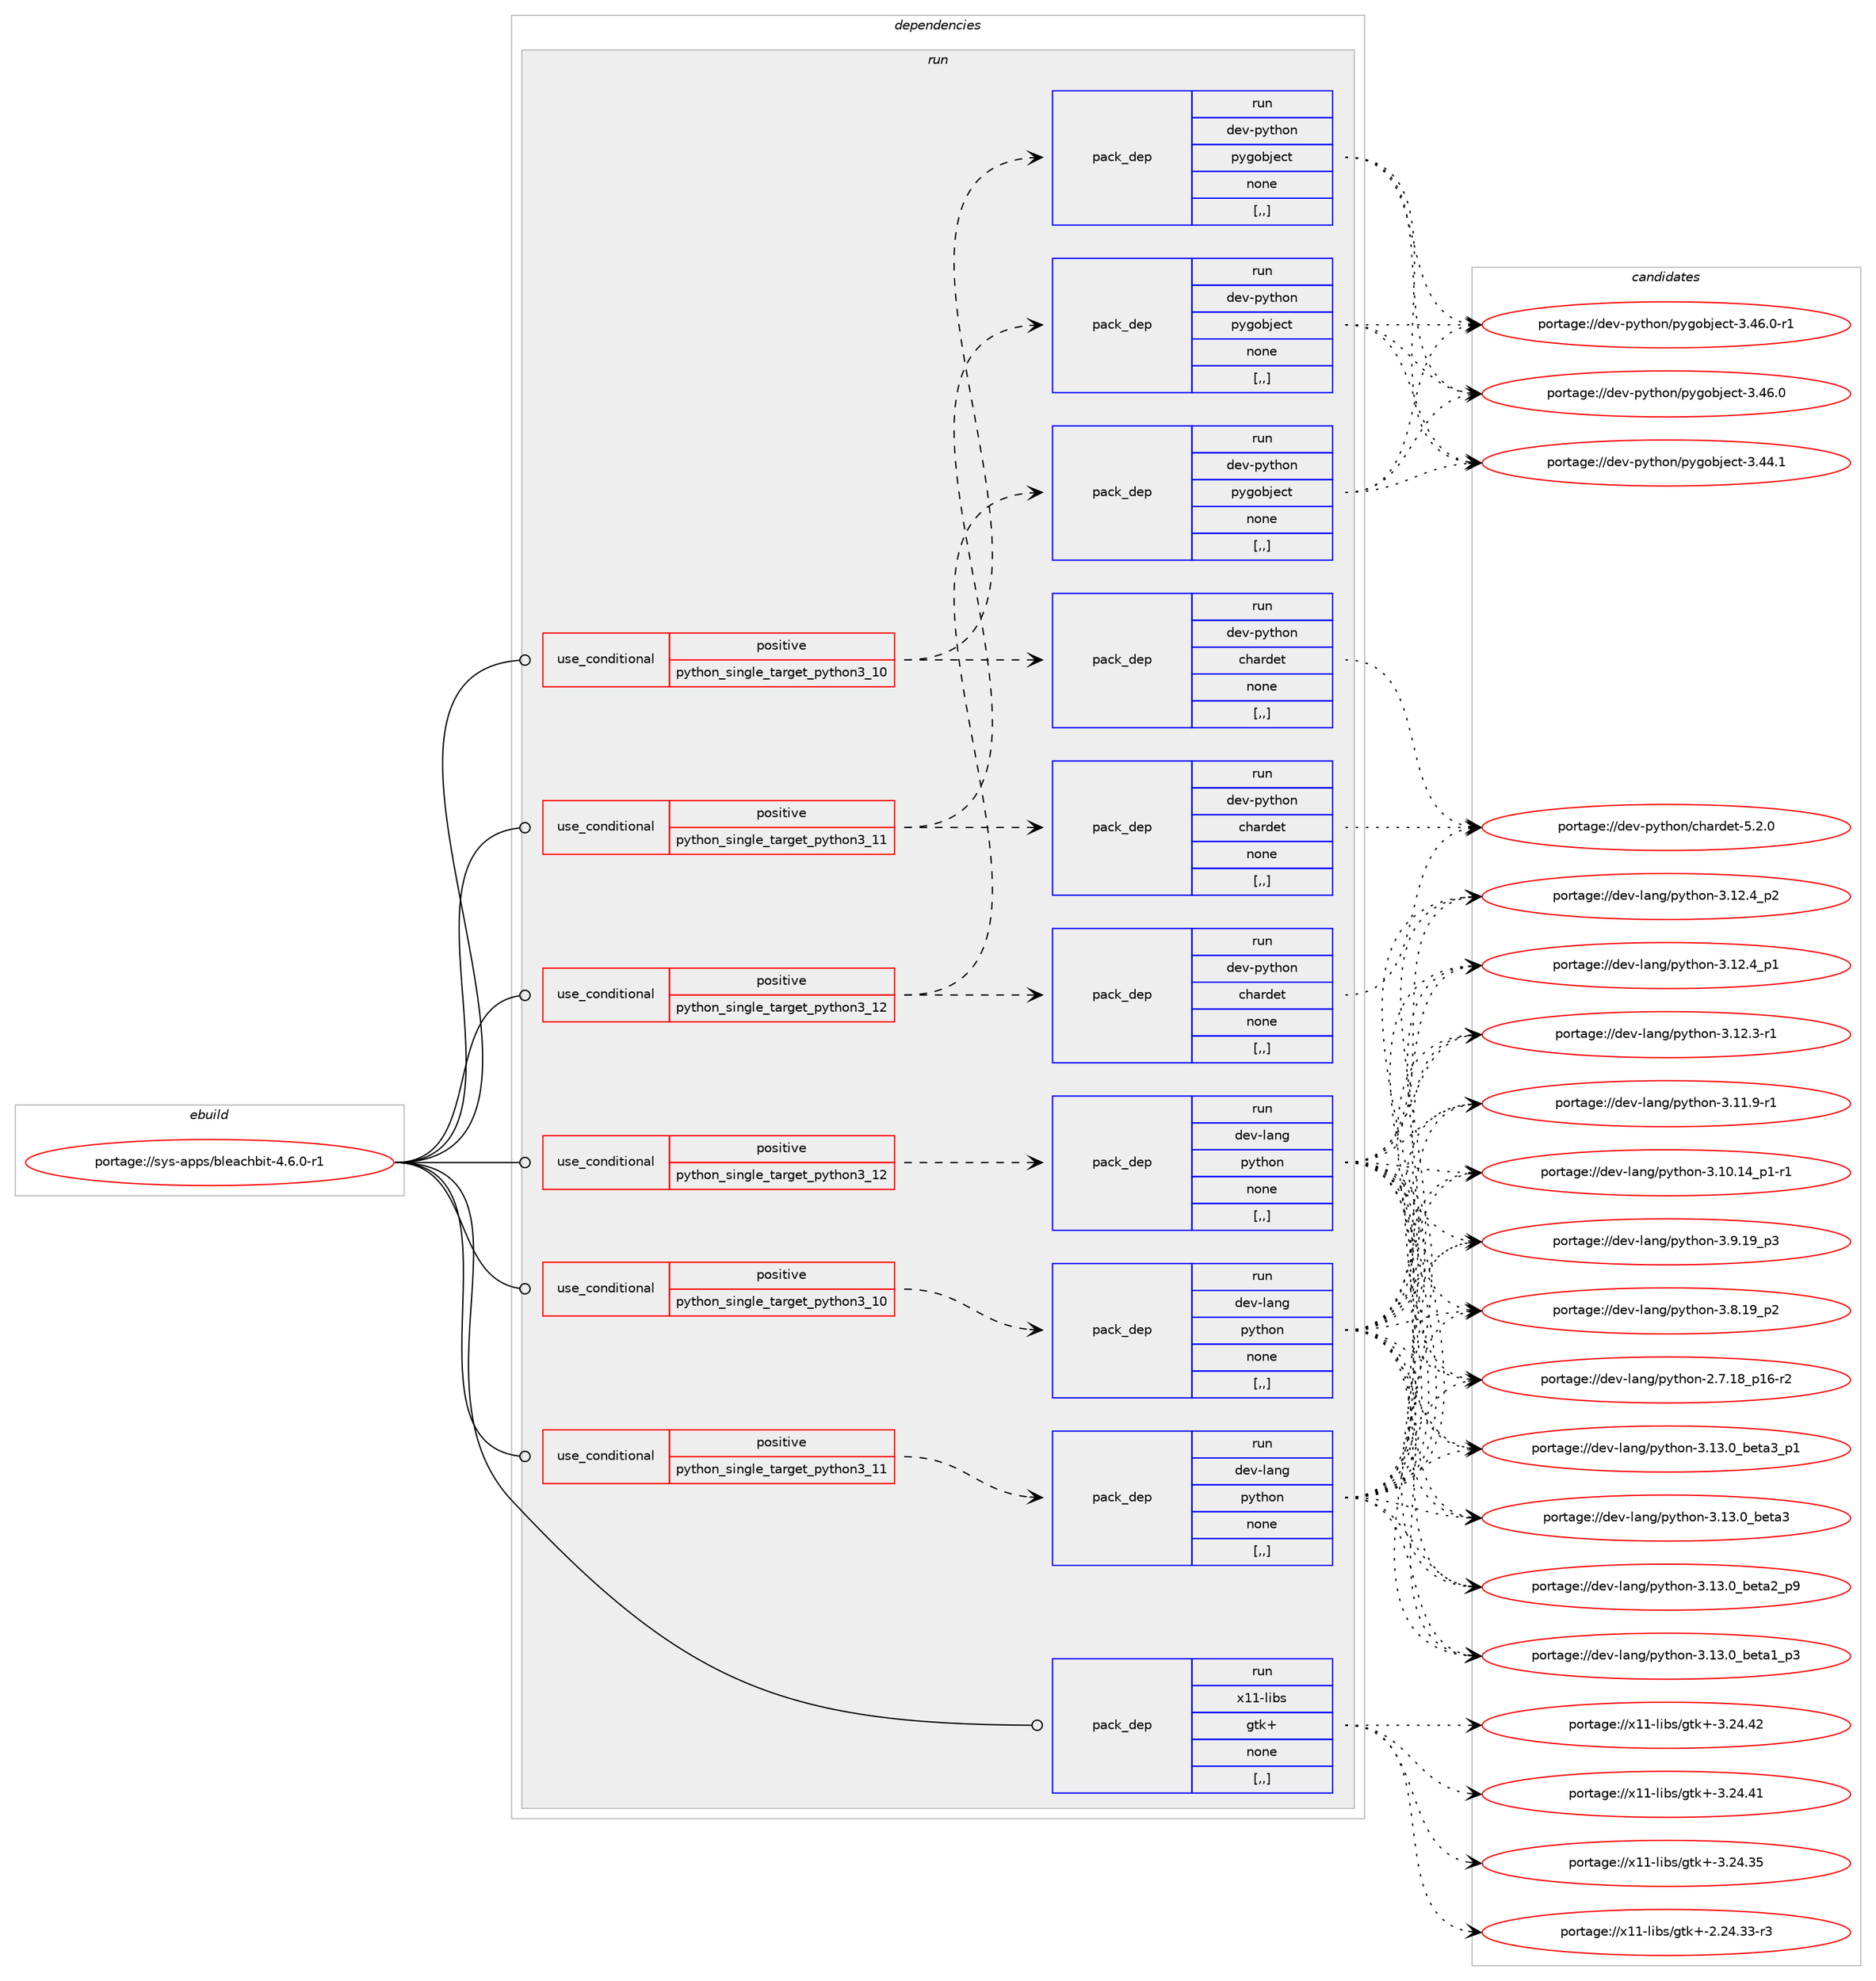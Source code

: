 digraph prolog {

# *************
# Graph options
# *************

newrank=true;
concentrate=true;
compound=true;
graph [rankdir=LR,fontname=Helvetica,fontsize=10,ranksep=1.5];#, ranksep=2.5, nodesep=0.2];
edge  [arrowhead=vee];
node  [fontname=Helvetica,fontsize=10];

# **********
# The ebuild
# **********

subgraph cluster_leftcol {
color=gray;
rank=same;
label=<<i>ebuild</i>>;
id [label="portage://sys-apps/bleachbit-4.6.0-r1", color=red, width=4, href="../sys-apps/bleachbit-4.6.0-r1.svg"];
}

# ****************
# The dependencies
# ****************

subgraph cluster_midcol {
color=gray;
label=<<i>dependencies</i>>;
subgraph cluster_compile {
fillcolor="#eeeeee";
style=filled;
label=<<i>compile</i>>;
}
subgraph cluster_compileandrun {
fillcolor="#eeeeee";
style=filled;
label=<<i>compile and run</i>>;
}
subgraph cluster_run {
fillcolor="#eeeeee";
style=filled;
label=<<i>run</i>>;
subgraph cond109715 {
dependency415622 [label=<<TABLE BORDER="0" CELLBORDER="1" CELLSPACING="0" CELLPADDING="4"><TR><TD ROWSPAN="3" CELLPADDING="10">use_conditional</TD></TR><TR><TD>positive</TD></TR><TR><TD>python_single_target_python3_10</TD></TR></TABLE>>, shape=none, color=red];
subgraph pack302986 {
dependency415623 [label=<<TABLE BORDER="0" CELLBORDER="1" CELLSPACING="0" CELLPADDING="4" WIDTH="220"><TR><TD ROWSPAN="6" CELLPADDING="30">pack_dep</TD></TR><TR><TD WIDTH="110">run</TD></TR><TR><TD>dev-lang</TD></TR><TR><TD>python</TD></TR><TR><TD>none</TD></TR><TR><TD>[,,]</TD></TR></TABLE>>, shape=none, color=blue];
}
dependency415622:e -> dependency415623:w [weight=20,style="dashed",arrowhead="vee"];
}
id:e -> dependency415622:w [weight=20,style="solid",arrowhead="odot"];
subgraph cond109716 {
dependency415624 [label=<<TABLE BORDER="0" CELLBORDER="1" CELLSPACING="0" CELLPADDING="4"><TR><TD ROWSPAN="3" CELLPADDING="10">use_conditional</TD></TR><TR><TD>positive</TD></TR><TR><TD>python_single_target_python3_10</TD></TR></TABLE>>, shape=none, color=red];
subgraph pack302987 {
dependency415625 [label=<<TABLE BORDER="0" CELLBORDER="1" CELLSPACING="0" CELLPADDING="4" WIDTH="220"><TR><TD ROWSPAN="6" CELLPADDING="30">pack_dep</TD></TR><TR><TD WIDTH="110">run</TD></TR><TR><TD>dev-python</TD></TR><TR><TD>chardet</TD></TR><TR><TD>none</TD></TR><TR><TD>[,,]</TD></TR></TABLE>>, shape=none, color=blue];
}
dependency415624:e -> dependency415625:w [weight=20,style="dashed",arrowhead="vee"];
subgraph pack302988 {
dependency415626 [label=<<TABLE BORDER="0" CELLBORDER="1" CELLSPACING="0" CELLPADDING="4" WIDTH="220"><TR><TD ROWSPAN="6" CELLPADDING="30">pack_dep</TD></TR><TR><TD WIDTH="110">run</TD></TR><TR><TD>dev-python</TD></TR><TR><TD>pygobject</TD></TR><TR><TD>none</TD></TR><TR><TD>[,,]</TD></TR></TABLE>>, shape=none, color=blue];
}
dependency415624:e -> dependency415626:w [weight=20,style="dashed",arrowhead="vee"];
}
id:e -> dependency415624:w [weight=20,style="solid",arrowhead="odot"];
subgraph cond109717 {
dependency415627 [label=<<TABLE BORDER="0" CELLBORDER="1" CELLSPACING="0" CELLPADDING="4"><TR><TD ROWSPAN="3" CELLPADDING="10">use_conditional</TD></TR><TR><TD>positive</TD></TR><TR><TD>python_single_target_python3_11</TD></TR></TABLE>>, shape=none, color=red];
subgraph pack302989 {
dependency415628 [label=<<TABLE BORDER="0" CELLBORDER="1" CELLSPACING="0" CELLPADDING="4" WIDTH="220"><TR><TD ROWSPAN="6" CELLPADDING="30">pack_dep</TD></TR><TR><TD WIDTH="110">run</TD></TR><TR><TD>dev-lang</TD></TR><TR><TD>python</TD></TR><TR><TD>none</TD></TR><TR><TD>[,,]</TD></TR></TABLE>>, shape=none, color=blue];
}
dependency415627:e -> dependency415628:w [weight=20,style="dashed",arrowhead="vee"];
}
id:e -> dependency415627:w [weight=20,style="solid",arrowhead="odot"];
subgraph cond109718 {
dependency415629 [label=<<TABLE BORDER="0" CELLBORDER="1" CELLSPACING="0" CELLPADDING="4"><TR><TD ROWSPAN="3" CELLPADDING="10">use_conditional</TD></TR><TR><TD>positive</TD></TR><TR><TD>python_single_target_python3_11</TD></TR></TABLE>>, shape=none, color=red];
subgraph pack302990 {
dependency415630 [label=<<TABLE BORDER="0" CELLBORDER="1" CELLSPACING="0" CELLPADDING="4" WIDTH="220"><TR><TD ROWSPAN="6" CELLPADDING="30">pack_dep</TD></TR><TR><TD WIDTH="110">run</TD></TR><TR><TD>dev-python</TD></TR><TR><TD>chardet</TD></TR><TR><TD>none</TD></TR><TR><TD>[,,]</TD></TR></TABLE>>, shape=none, color=blue];
}
dependency415629:e -> dependency415630:w [weight=20,style="dashed",arrowhead="vee"];
subgraph pack302991 {
dependency415631 [label=<<TABLE BORDER="0" CELLBORDER="1" CELLSPACING="0" CELLPADDING="4" WIDTH="220"><TR><TD ROWSPAN="6" CELLPADDING="30">pack_dep</TD></TR><TR><TD WIDTH="110">run</TD></TR><TR><TD>dev-python</TD></TR><TR><TD>pygobject</TD></TR><TR><TD>none</TD></TR><TR><TD>[,,]</TD></TR></TABLE>>, shape=none, color=blue];
}
dependency415629:e -> dependency415631:w [weight=20,style="dashed",arrowhead="vee"];
}
id:e -> dependency415629:w [weight=20,style="solid",arrowhead="odot"];
subgraph cond109719 {
dependency415632 [label=<<TABLE BORDER="0" CELLBORDER="1" CELLSPACING="0" CELLPADDING="4"><TR><TD ROWSPAN="3" CELLPADDING="10">use_conditional</TD></TR><TR><TD>positive</TD></TR><TR><TD>python_single_target_python3_12</TD></TR></TABLE>>, shape=none, color=red];
subgraph pack302992 {
dependency415633 [label=<<TABLE BORDER="0" CELLBORDER="1" CELLSPACING="0" CELLPADDING="4" WIDTH="220"><TR><TD ROWSPAN="6" CELLPADDING="30">pack_dep</TD></TR><TR><TD WIDTH="110">run</TD></TR><TR><TD>dev-lang</TD></TR><TR><TD>python</TD></TR><TR><TD>none</TD></TR><TR><TD>[,,]</TD></TR></TABLE>>, shape=none, color=blue];
}
dependency415632:e -> dependency415633:w [weight=20,style="dashed",arrowhead="vee"];
}
id:e -> dependency415632:w [weight=20,style="solid",arrowhead="odot"];
subgraph cond109720 {
dependency415634 [label=<<TABLE BORDER="0" CELLBORDER="1" CELLSPACING="0" CELLPADDING="4"><TR><TD ROWSPAN="3" CELLPADDING="10">use_conditional</TD></TR><TR><TD>positive</TD></TR><TR><TD>python_single_target_python3_12</TD></TR></TABLE>>, shape=none, color=red];
subgraph pack302993 {
dependency415635 [label=<<TABLE BORDER="0" CELLBORDER="1" CELLSPACING="0" CELLPADDING="4" WIDTH="220"><TR><TD ROWSPAN="6" CELLPADDING="30">pack_dep</TD></TR><TR><TD WIDTH="110">run</TD></TR><TR><TD>dev-python</TD></TR><TR><TD>chardet</TD></TR><TR><TD>none</TD></TR><TR><TD>[,,]</TD></TR></TABLE>>, shape=none, color=blue];
}
dependency415634:e -> dependency415635:w [weight=20,style="dashed",arrowhead="vee"];
subgraph pack302994 {
dependency415636 [label=<<TABLE BORDER="0" CELLBORDER="1" CELLSPACING="0" CELLPADDING="4" WIDTH="220"><TR><TD ROWSPAN="6" CELLPADDING="30">pack_dep</TD></TR><TR><TD WIDTH="110">run</TD></TR><TR><TD>dev-python</TD></TR><TR><TD>pygobject</TD></TR><TR><TD>none</TD></TR><TR><TD>[,,]</TD></TR></TABLE>>, shape=none, color=blue];
}
dependency415634:e -> dependency415636:w [weight=20,style="dashed",arrowhead="vee"];
}
id:e -> dependency415634:w [weight=20,style="solid",arrowhead="odot"];
subgraph pack302995 {
dependency415637 [label=<<TABLE BORDER="0" CELLBORDER="1" CELLSPACING="0" CELLPADDING="4" WIDTH="220"><TR><TD ROWSPAN="6" CELLPADDING="30">pack_dep</TD></TR><TR><TD WIDTH="110">run</TD></TR><TR><TD>x11-libs</TD></TR><TR><TD>gtk+</TD></TR><TR><TD>none</TD></TR><TR><TD>[,,]</TD></TR></TABLE>>, shape=none, color=blue];
}
id:e -> dependency415637:w [weight=20,style="solid",arrowhead="odot"];
}
}

# **************
# The candidates
# **************

subgraph cluster_choices {
rank=same;
color=gray;
label=<<i>candidates</i>>;

subgraph choice302986 {
color=black;
nodesep=1;
choice10010111845108971101034711212111610411111045514649514648959810111697519511249 [label="portage://dev-lang/python-3.13.0_beta3_p1", color=red, width=4,href="../dev-lang/python-3.13.0_beta3_p1.svg"];
choice1001011184510897110103471121211161041111104551464951464895981011169751 [label="portage://dev-lang/python-3.13.0_beta3", color=red, width=4,href="../dev-lang/python-3.13.0_beta3.svg"];
choice10010111845108971101034711212111610411111045514649514648959810111697509511257 [label="portage://dev-lang/python-3.13.0_beta2_p9", color=red, width=4,href="../dev-lang/python-3.13.0_beta2_p9.svg"];
choice10010111845108971101034711212111610411111045514649514648959810111697499511251 [label="portage://dev-lang/python-3.13.0_beta1_p3", color=red, width=4,href="../dev-lang/python-3.13.0_beta1_p3.svg"];
choice100101118451089711010347112121116104111110455146495046529511250 [label="portage://dev-lang/python-3.12.4_p2", color=red, width=4,href="../dev-lang/python-3.12.4_p2.svg"];
choice100101118451089711010347112121116104111110455146495046529511249 [label="portage://dev-lang/python-3.12.4_p1", color=red, width=4,href="../dev-lang/python-3.12.4_p1.svg"];
choice100101118451089711010347112121116104111110455146495046514511449 [label="portage://dev-lang/python-3.12.3-r1", color=red, width=4,href="../dev-lang/python-3.12.3-r1.svg"];
choice100101118451089711010347112121116104111110455146494946574511449 [label="portage://dev-lang/python-3.11.9-r1", color=red, width=4,href="../dev-lang/python-3.11.9-r1.svg"];
choice100101118451089711010347112121116104111110455146494846495295112494511449 [label="portage://dev-lang/python-3.10.14_p1-r1", color=red, width=4,href="../dev-lang/python-3.10.14_p1-r1.svg"];
choice100101118451089711010347112121116104111110455146574649579511251 [label="portage://dev-lang/python-3.9.19_p3", color=red, width=4,href="../dev-lang/python-3.9.19_p3.svg"];
choice100101118451089711010347112121116104111110455146564649579511250 [label="portage://dev-lang/python-3.8.19_p2", color=red, width=4,href="../dev-lang/python-3.8.19_p2.svg"];
choice100101118451089711010347112121116104111110455046554649569511249544511450 [label="portage://dev-lang/python-2.7.18_p16-r2", color=red, width=4,href="../dev-lang/python-2.7.18_p16-r2.svg"];
dependency415623:e -> choice10010111845108971101034711212111610411111045514649514648959810111697519511249:w [style=dotted,weight="100"];
dependency415623:e -> choice1001011184510897110103471121211161041111104551464951464895981011169751:w [style=dotted,weight="100"];
dependency415623:e -> choice10010111845108971101034711212111610411111045514649514648959810111697509511257:w [style=dotted,weight="100"];
dependency415623:e -> choice10010111845108971101034711212111610411111045514649514648959810111697499511251:w [style=dotted,weight="100"];
dependency415623:e -> choice100101118451089711010347112121116104111110455146495046529511250:w [style=dotted,weight="100"];
dependency415623:e -> choice100101118451089711010347112121116104111110455146495046529511249:w [style=dotted,weight="100"];
dependency415623:e -> choice100101118451089711010347112121116104111110455146495046514511449:w [style=dotted,weight="100"];
dependency415623:e -> choice100101118451089711010347112121116104111110455146494946574511449:w [style=dotted,weight="100"];
dependency415623:e -> choice100101118451089711010347112121116104111110455146494846495295112494511449:w [style=dotted,weight="100"];
dependency415623:e -> choice100101118451089711010347112121116104111110455146574649579511251:w [style=dotted,weight="100"];
dependency415623:e -> choice100101118451089711010347112121116104111110455146564649579511250:w [style=dotted,weight="100"];
dependency415623:e -> choice100101118451089711010347112121116104111110455046554649569511249544511450:w [style=dotted,weight="100"];
}
subgraph choice302987 {
color=black;
nodesep=1;
choice10010111845112121116104111110479910497114100101116455346504648 [label="portage://dev-python/chardet-5.2.0", color=red, width=4,href="../dev-python/chardet-5.2.0.svg"];
dependency415625:e -> choice10010111845112121116104111110479910497114100101116455346504648:w [style=dotted,weight="100"];
}
subgraph choice302988 {
color=black;
nodesep=1;
choice10010111845112121116104111110471121211031119810610199116455146525446484511449 [label="portage://dev-python/pygobject-3.46.0-r1", color=red, width=4,href="../dev-python/pygobject-3.46.0-r1.svg"];
choice1001011184511212111610411111047112121103111981061019911645514652544648 [label="portage://dev-python/pygobject-3.46.0", color=red, width=4,href="../dev-python/pygobject-3.46.0.svg"];
choice1001011184511212111610411111047112121103111981061019911645514652524649 [label="portage://dev-python/pygobject-3.44.1", color=red, width=4,href="../dev-python/pygobject-3.44.1.svg"];
dependency415626:e -> choice10010111845112121116104111110471121211031119810610199116455146525446484511449:w [style=dotted,weight="100"];
dependency415626:e -> choice1001011184511212111610411111047112121103111981061019911645514652544648:w [style=dotted,weight="100"];
dependency415626:e -> choice1001011184511212111610411111047112121103111981061019911645514652524649:w [style=dotted,weight="100"];
}
subgraph choice302989 {
color=black;
nodesep=1;
choice10010111845108971101034711212111610411111045514649514648959810111697519511249 [label="portage://dev-lang/python-3.13.0_beta3_p1", color=red, width=4,href="../dev-lang/python-3.13.0_beta3_p1.svg"];
choice1001011184510897110103471121211161041111104551464951464895981011169751 [label="portage://dev-lang/python-3.13.0_beta3", color=red, width=4,href="../dev-lang/python-3.13.0_beta3.svg"];
choice10010111845108971101034711212111610411111045514649514648959810111697509511257 [label="portage://dev-lang/python-3.13.0_beta2_p9", color=red, width=4,href="../dev-lang/python-3.13.0_beta2_p9.svg"];
choice10010111845108971101034711212111610411111045514649514648959810111697499511251 [label="portage://dev-lang/python-3.13.0_beta1_p3", color=red, width=4,href="../dev-lang/python-3.13.0_beta1_p3.svg"];
choice100101118451089711010347112121116104111110455146495046529511250 [label="portage://dev-lang/python-3.12.4_p2", color=red, width=4,href="../dev-lang/python-3.12.4_p2.svg"];
choice100101118451089711010347112121116104111110455146495046529511249 [label="portage://dev-lang/python-3.12.4_p1", color=red, width=4,href="../dev-lang/python-3.12.4_p1.svg"];
choice100101118451089711010347112121116104111110455146495046514511449 [label="portage://dev-lang/python-3.12.3-r1", color=red, width=4,href="../dev-lang/python-3.12.3-r1.svg"];
choice100101118451089711010347112121116104111110455146494946574511449 [label="portage://dev-lang/python-3.11.9-r1", color=red, width=4,href="../dev-lang/python-3.11.9-r1.svg"];
choice100101118451089711010347112121116104111110455146494846495295112494511449 [label="portage://dev-lang/python-3.10.14_p1-r1", color=red, width=4,href="../dev-lang/python-3.10.14_p1-r1.svg"];
choice100101118451089711010347112121116104111110455146574649579511251 [label="portage://dev-lang/python-3.9.19_p3", color=red, width=4,href="../dev-lang/python-3.9.19_p3.svg"];
choice100101118451089711010347112121116104111110455146564649579511250 [label="portage://dev-lang/python-3.8.19_p2", color=red, width=4,href="../dev-lang/python-3.8.19_p2.svg"];
choice100101118451089711010347112121116104111110455046554649569511249544511450 [label="portage://dev-lang/python-2.7.18_p16-r2", color=red, width=4,href="../dev-lang/python-2.7.18_p16-r2.svg"];
dependency415628:e -> choice10010111845108971101034711212111610411111045514649514648959810111697519511249:w [style=dotted,weight="100"];
dependency415628:e -> choice1001011184510897110103471121211161041111104551464951464895981011169751:w [style=dotted,weight="100"];
dependency415628:e -> choice10010111845108971101034711212111610411111045514649514648959810111697509511257:w [style=dotted,weight="100"];
dependency415628:e -> choice10010111845108971101034711212111610411111045514649514648959810111697499511251:w [style=dotted,weight="100"];
dependency415628:e -> choice100101118451089711010347112121116104111110455146495046529511250:w [style=dotted,weight="100"];
dependency415628:e -> choice100101118451089711010347112121116104111110455146495046529511249:w [style=dotted,weight="100"];
dependency415628:e -> choice100101118451089711010347112121116104111110455146495046514511449:w [style=dotted,weight="100"];
dependency415628:e -> choice100101118451089711010347112121116104111110455146494946574511449:w [style=dotted,weight="100"];
dependency415628:e -> choice100101118451089711010347112121116104111110455146494846495295112494511449:w [style=dotted,weight="100"];
dependency415628:e -> choice100101118451089711010347112121116104111110455146574649579511251:w [style=dotted,weight="100"];
dependency415628:e -> choice100101118451089711010347112121116104111110455146564649579511250:w [style=dotted,weight="100"];
dependency415628:e -> choice100101118451089711010347112121116104111110455046554649569511249544511450:w [style=dotted,weight="100"];
}
subgraph choice302990 {
color=black;
nodesep=1;
choice10010111845112121116104111110479910497114100101116455346504648 [label="portage://dev-python/chardet-5.2.0", color=red, width=4,href="../dev-python/chardet-5.2.0.svg"];
dependency415630:e -> choice10010111845112121116104111110479910497114100101116455346504648:w [style=dotted,weight="100"];
}
subgraph choice302991 {
color=black;
nodesep=1;
choice10010111845112121116104111110471121211031119810610199116455146525446484511449 [label="portage://dev-python/pygobject-3.46.0-r1", color=red, width=4,href="../dev-python/pygobject-3.46.0-r1.svg"];
choice1001011184511212111610411111047112121103111981061019911645514652544648 [label="portage://dev-python/pygobject-3.46.0", color=red, width=4,href="../dev-python/pygobject-3.46.0.svg"];
choice1001011184511212111610411111047112121103111981061019911645514652524649 [label="portage://dev-python/pygobject-3.44.1", color=red, width=4,href="../dev-python/pygobject-3.44.1.svg"];
dependency415631:e -> choice10010111845112121116104111110471121211031119810610199116455146525446484511449:w [style=dotted,weight="100"];
dependency415631:e -> choice1001011184511212111610411111047112121103111981061019911645514652544648:w [style=dotted,weight="100"];
dependency415631:e -> choice1001011184511212111610411111047112121103111981061019911645514652524649:w [style=dotted,weight="100"];
}
subgraph choice302992 {
color=black;
nodesep=1;
choice10010111845108971101034711212111610411111045514649514648959810111697519511249 [label="portage://dev-lang/python-3.13.0_beta3_p1", color=red, width=4,href="../dev-lang/python-3.13.0_beta3_p1.svg"];
choice1001011184510897110103471121211161041111104551464951464895981011169751 [label="portage://dev-lang/python-3.13.0_beta3", color=red, width=4,href="../dev-lang/python-3.13.0_beta3.svg"];
choice10010111845108971101034711212111610411111045514649514648959810111697509511257 [label="portage://dev-lang/python-3.13.0_beta2_p9", color=red, width=4,href="../dev-lang/python-3.13.0_beta2_p9.svg"];
choice10010111845108971101034711212111610411111045514649514648959810111697499511251 [label="portage://dev-lang/python-3.13.0_beta1_p3", color=red, width=4,href="../dev-lang/python-3.13.0_beta1_p3.svg"];
choice100101118451089711010347112121116104111110455146495046529511250 [label="portage://dev-lang/python-3.12.4_p2", color=red, width=4,href="../dev-lang/python-3.12.4_p2.svg"];
choice100101118451089711010347112121116104111110455146495046529511249 [label="portage://dev-lang/python-3.12.4_p1", color=red, width=4,href="../dev-lang/python-3.12.4_p1.svg"];
choice100101118451089711010347112121116104111110455146495046514511449 [label="portage://dev-lang/python-3.12.3-r1", color=red, width=4,href="../dev-lang/python-3.12.3-r1.svg"];
choice100101118451089711010347112121116104111110455146494946574511449 [label="portage://dev-lang/python-3.11.9-r1", color=red, width=4,href="../dev-lang/python-3.11.9-r1.svg"];
choice100101118451089711010347112121116104111110455146494846495295112494511449 [label="portage://dev-lang/python-3.10.14_p1-r1", color=red, width=4,href="../dev-lang/python-3.10.14_p1-r1.svg"];
choice100101118451089711010347112121116104111110455146574649579511251 [label="portage://dev-lang/python-3.9.19_p3", color=red, width=4,href="../dev-lang/python-3.9.19_p3.svg"];
choice100101118451089711010347112121116104111110455146564649579511250 [label="portage://dev-lang/python-3.8.19_p2", color=red, width=4,href="../dev-lang/python-3.8.19_p2.svg"];
choice100101118451089711010347112121116104111110455046554649569511249544511450 [label="portage://dev-lang/python-2.7.18_p16-r2", color=red, width=4,href="../dev-lang/python-2.7.18_p16-r2.svg"];
dependency415633:e -> choice10010111845108971101034711212111610411111045514649514648959810111697519511249:w [style=dotted,weight="100"];
dependency415633:e -> choice1001011184510897110103471121211161041111104551464951464895981011169751:w [style=dotted,weight="100"];
dependency415633:e -> choice10010111845108971101034711212111610411111045514649514648959810111697509511257:w [style=dotted,weight="100"];
dependency415633:e -> choice10010111845108971101034711212111610411111045514649514648959810111697499511251:w [style=dotted,weight="100"];
dependency415633:e -> choice100101118451089711010347112121116104111110455146495046529511250:w [style=dotted,weight="100"];
dependency415633:e -> choice100101118451089711010347112121116104111110455146495046529511249:w [style=dotted,weight="100"];
dependency415633:e -> choice100101118451089711010347112121116104111110455146495046514511449:w [style=dotted,weight="100"];
dependency415633:e -> choice100101118451089711010347112121116104111110455146494946574511449:w [style=dotted,weight="100"];
dependency415633:e -> choice100101118451089711010347112121116104111110455146494846495295112494511449:w [style=dotted,weight="100"];
dependency415633:e -> choice100101118451089711010347112121116104111110455146574649579511251:w [style=dotted,weight="100"];
dependency415633:e -> choice100101118451089711010347112121116104111110455146564649579511250:w [style=dotted,weight="100"];
dependency415633:e -> choice100101118451089711010347112121116104111110455046554649569511249544511450:w [style=dotted,weight="100"];
}
subgraph choice302993 {
color=black;
nodesep=1;
choice10010111845112121116104111110479910497114100101116455346504648 [label="portage://dev-python/chardet-5.2.0", color=red, width=4,href="../dev-python/chardet-5.2.0.svg"];
dependency415635:e -> choice10010111845112121116104111110479910497114100101116455346504648:w [style=dotted,weight="100"];
}
subgraph choice302994 {
color=black;
nodesep=1;
choice10010111845112121116104111110471121211031119810610199116455146525446484511449 [label="portage://dev-python/pygobject-3.46.0-r1", color=red, width=4,href="../dev-python/pygobject-3.46.0-r1.svg"];
choice1001011184511212111610411111047112121103111981061019911645514652544648 [label="portage://dev-python/pygobject-3.46.0", color=red, width=4,href="../dev-python/pygobject-3.46.0.svg"];
choice1001011184511212111610411111047112121103111981061019911645514652524649 [label="portage://dev-python/pygobject-3.44.1", color=red, width=4,href="../dev-python/pygobject-3.44.1.svg"];
dependency415636:e -> choice10010111845112121116104111110471121211031119810610199116455146525446484511449:w [style=dotted,weight="100"];
dependency415636:e -> choice1001011184511212111610411111047112121103111981061019911645514652544648:w [style=dotted,weight="100"];
dependency415636:e -> choice1001011184511212111610411111047112121103111981061019911645514652524649:w [style=dotted,weight="100"];
}
subgraph choice302995 {
color=black;
nodesep=1;
choice1204949451081059811547103116107434551465052465250 [label="portage://x11-libs/gtk+-3.24.42", color=red, width=4,href="../x11-libs/gtk+-3.24.42.svg"];
choice1204949451081059811547103116107434551465052465249 [label="portage://x11-libs/gtk+-3.24.41", color=red, width=4,href="../x11-libs/gtk+-3.24.41.svg"];
choice1204949451081059811547103116107434551465052465153 [label="portage://x11-libs/gtk+-3.24.35", color=red, width=4,href="../x11-libs/gtk+-3.24.35.svg"];
choice12049494510810598115471031161074345504650524651514511451 [label="portage://x11-libs/gtk+-2.24.33-r3", color=red, width=4,href="../x11-libs/gtk+-2.24.33-r3.svg"];
dependency415637:e -> choice1204949451081059811547103116107434551465052465250:w [style=dotted,weight="100"];
dependency415637:e -> choice1204949451081059811547103116107434551465052465249:w [style=dotted,weight="100"];
dependency415637:e -> choice1204949451081059811547103116107434551465052465153:w [style=dotted,weight="100"];
dependency415637:e -> choice12049494510810598115471031161074345504650524651514511451:w [style=dotted,weight="100"];
}
}

}
